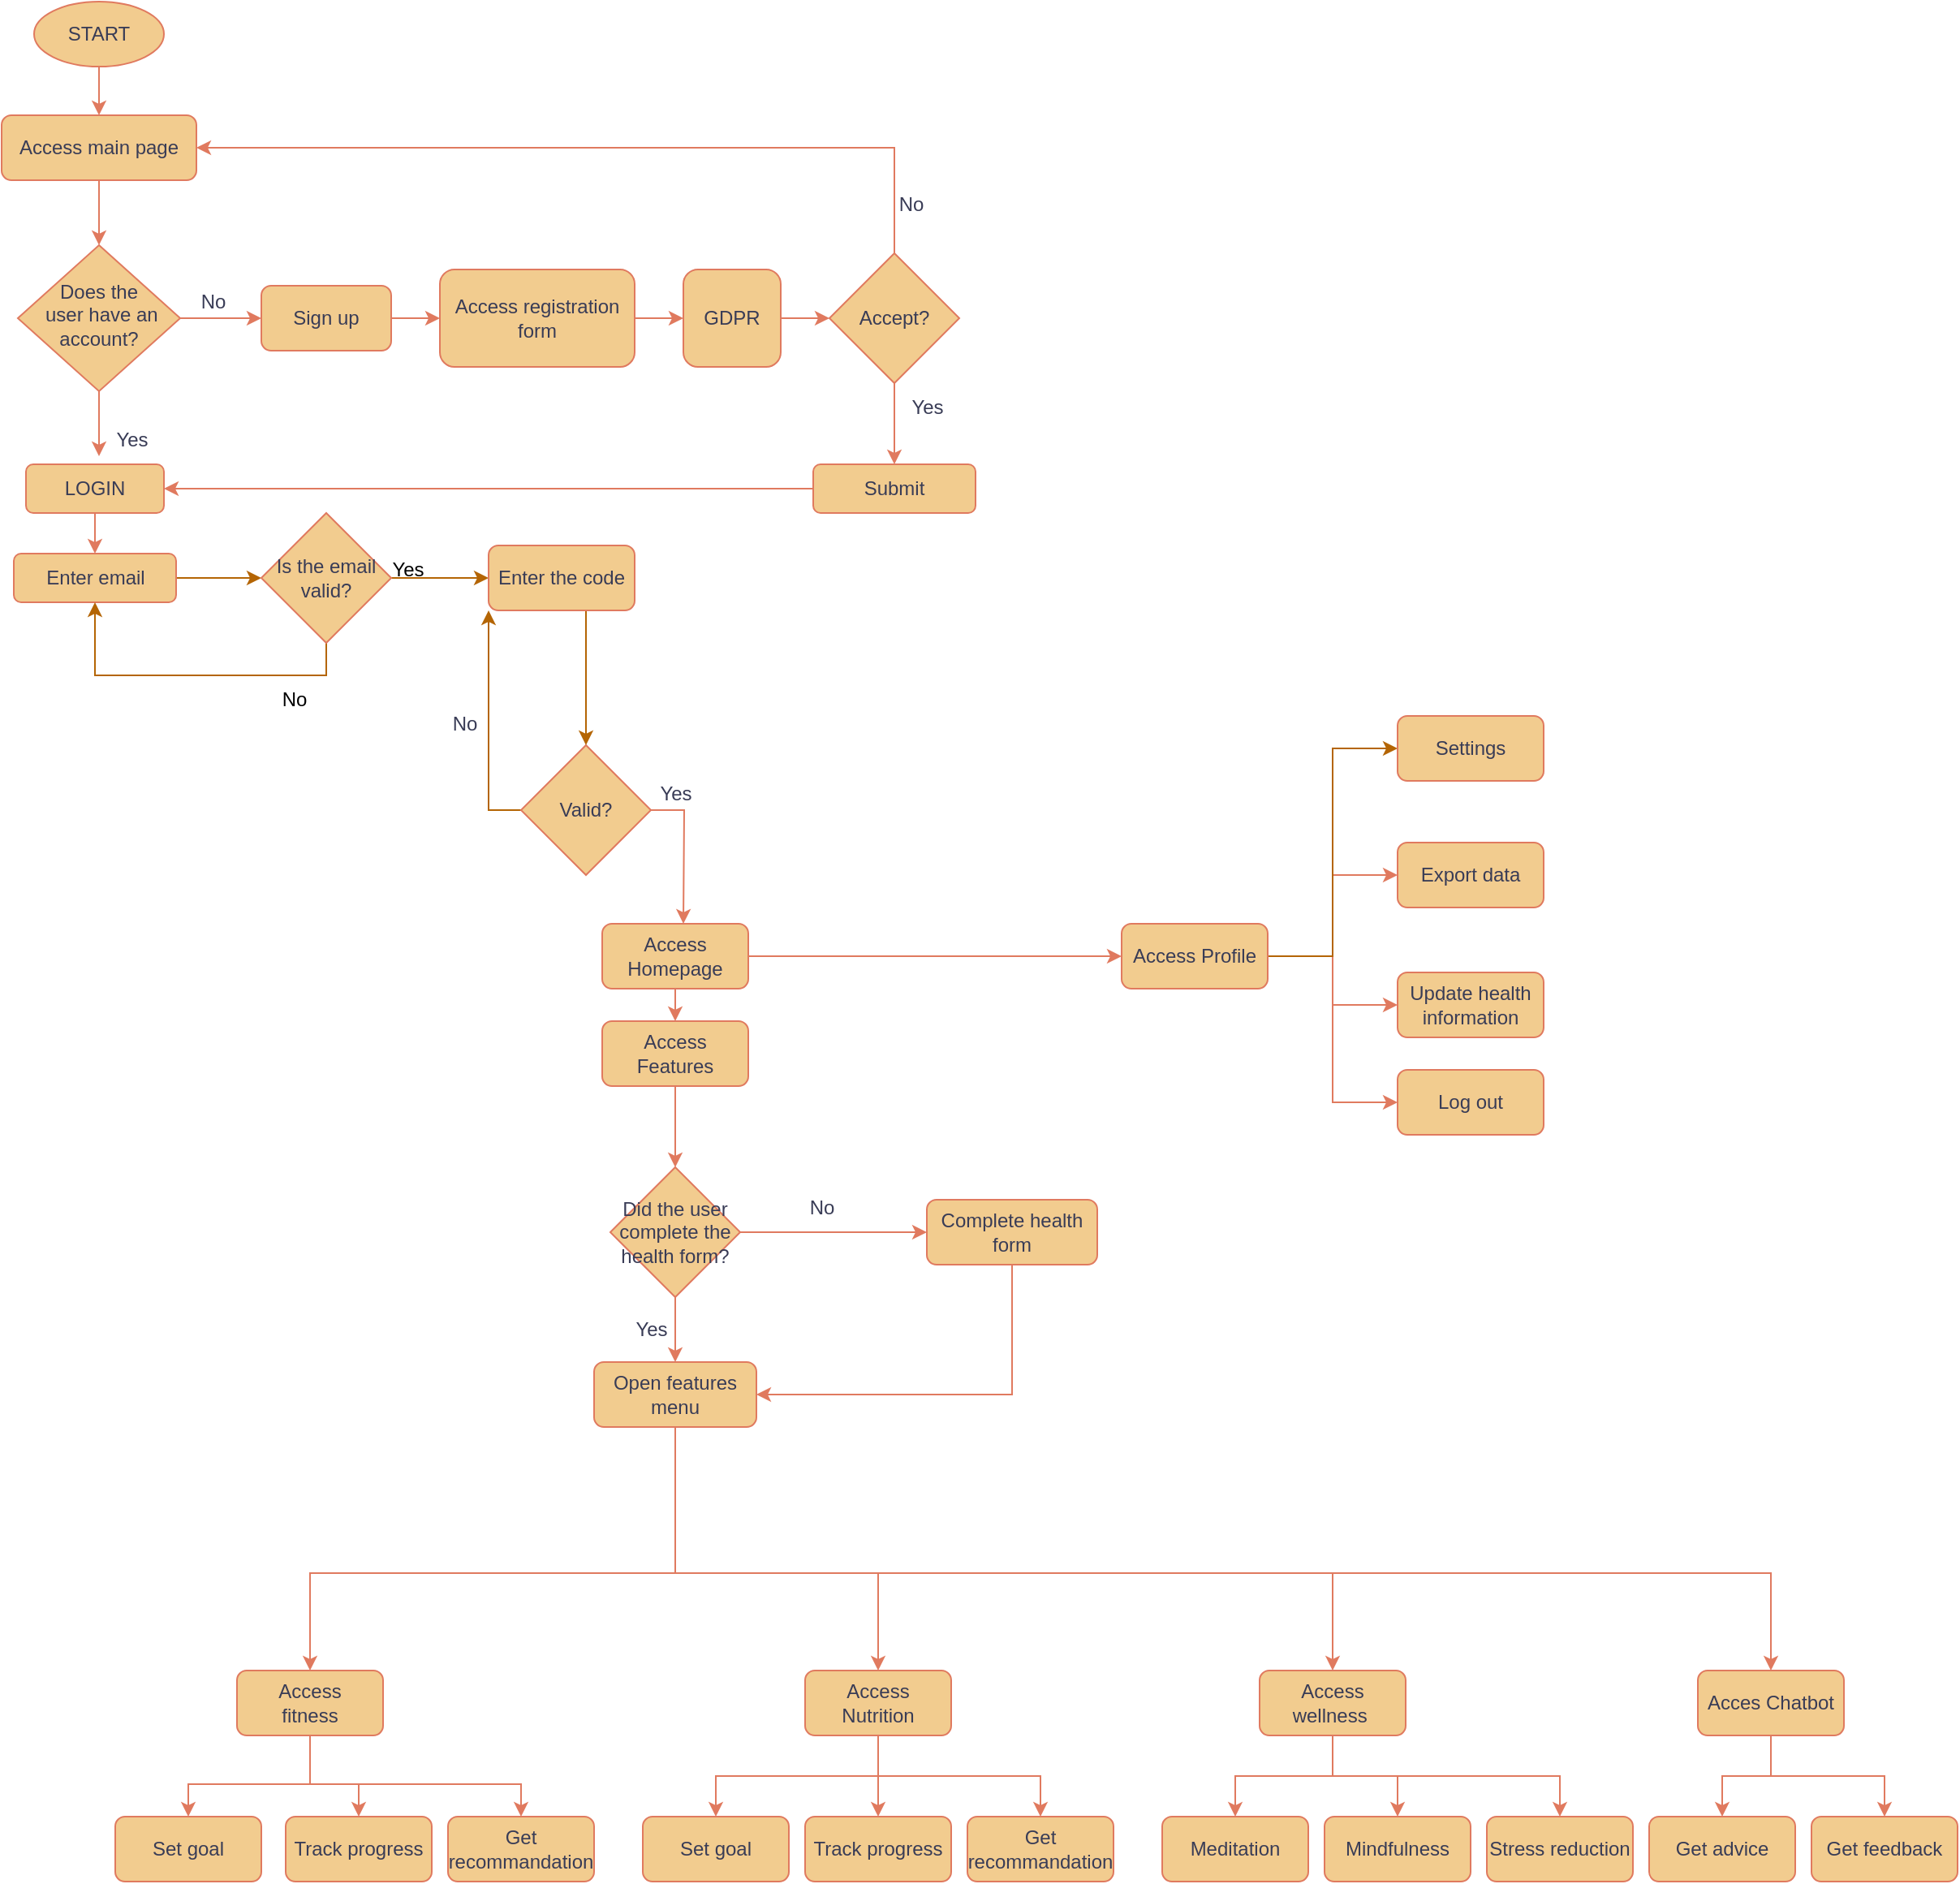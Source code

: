 <mxfile version="21.1.1" type="github">
  <diagram id="C5RBs43oDa-KdzZeNtuy" name="Page-1">
    <mxGraphModel dx="2244" dy="1222" grid="1" gridSize="10" guides="1" tooltips="1" connect="1" arrows="1" fold="1" page="1" pageScale="1" pageWidth="1654" pageHeight="2336" math="0" shadow="0">
      <root>
        <mxCell id="WIyWlLk6GJQsqaUBKTNV-0" />
        <mxCell id="WIyWlLk6GJQsqaUBKTNV-1" parent="WIyWlLk6GJQsqaUBKTNV-0" />
        <mxCell id="cu5_ZxRj08gAQX0nHQw5-5" value="" style="edgeStyle=orthogonalEdgeStyle;rounded=0;orthogonalLoop=1;jettySize=auto;html=1;labelBackgroundColor=none;strokeColor=#E07A5F;fontColor=default;" parent="WIyWlLk6GJQsqaUBKTNV-1" source="WIyWlLk6GJQsqaUBKTNV-3" target="WIyWlLk6GJQsqaUBKTNV-6" edge="1">
          <mxGeometry relative="1" as="geometry" />
        </mxCell>
        <mxCell id="WIyWlLk6GJQsqaUBKTNV-3" value="Access main page" style="rounded=1;whiteSpace=wrap;html=1;fontSize=12;glass=0;strokeWidth=1;shadow=0;labelBackgroundColor=none;fillColor=#F2CC8F;strokeColor=#E07A5F;fontColor=#393C56;" parent="WIyWlLk6GJQsqaUBKTNV-1" vertex="1">
          <mxGeometry x="160" y="80" width="120" height="40" as="geometry" />
        </mxCell>
        <mxCell id="cu5_ZxRj08gAQX0nHQw5-6" value="" style="edgeStyle=orthogonalEdgeStyle;rounded=0;orthogonalLoop=1;jettySize=auto;html=1;labelBackgroundColor=none;strokeColor=#E07A5F;fontColor=default;" parent="WIyWlLk6GJQsqaUBKTNV-1" source="WIyWlLk6GJQsqaUBKTNV-6" edge="1">
          <mxGeometry relative="1" as="geometry">
            <mxPoint x="220" y="290" as="targetPoint" />
          </mxGeometry>
        </mxCell>
        <mxCell id="cu5_ZxRj08gAQX0nHQw5-7" value="" style="edgeStyle=orthogonalEdgeStyle;rounded=0;orthogonalLoop=1;jettySize=auto;html=1;labelBackgroundColor=none;strokeColor=#E07A5F;fontColor=default;" parent="WIyWlLk6GJQsqaUBKTNV-1" source="WIyWlLk6GJQsqaUBKTNV-6" target="WIyWlLk6GJQsqaUBKTNV-7" edge="1">
          <mxGeometry relative="1" as="geometry">
            <Array as="points">
              <mxPoint x="310" y="205" />
              <mxPoint x="310" y="205" />
            </Array>
          </mxGeometry>
        </mxCell>
        <mxCell id="WIyWlLk6GJQsqaUBKTNV-6" value="Does the&lt;br&gt;&amp;nbsp;user have an account?" style="rhombus;whiteSpace=wrap;html=1;shadow=0;fontFamily=Helvetica;fontSize=12;align=center;strokeWidth=1;spacing=6;spacingTop=-4;labelBackgroundColor=none;fillColor=#F2CC8F;strokeColor=#E07A5F;fontColor=#393C56;" parent="WIyWlLk6GJQsqaUBKTNV-1" vertex="1">
          <mxGeometry x="170" y="160" width="100" height="90" as="geometry" />
        </mxCell>
        <mxCell id="cu5_ZxRj08gAQX0nHQw5-4" value="" style="edgeStyle=orthogonalEdgeStyle;rounded=0;orthogonalLoop=1;jettySize=auto;html=1;labelBackgroundColor=none;strokeColor=#E07A5F;fontColor=default;" parent="WIyWlLk6GJQsqaUBKTNV-1" source="WIyWlLk6GJQsqaUBKTNV-7" target="cu5_ZxRj08gAQX0nHQw5-2" edge="1">
          <mxGeometry relative="1" as="geometry">
            <Array as="points">
              <mxPoint x="430" y="205" />
              <mxPoint x="430" y="205" />
            </Array>
          </mxGeometry>
        </mxCell>
        <mxCell id="WIyWlLk6GJQsqaUBKTNV-7" value="Sign up" style="rounded=1;whiteSpace=wrap;html=1;fontSize=12;glass=0;strokeWidth=1;shadow=0;labelBackgroundColor=none;fillColor=#F2CC8F;strokeColor=#E07A5F;fontColor=#393C56;" parent="WIyWlLk6GJQsqaUBKTNV-1" vertex="1">
          <mxGeometry x="320" y="185" width="80" height="40" as="geometry" />
        </mxCell>
        <mxCell id="cu5_ZxRj08gAQX0nHQw5-1" value="" style="edgeStyle=orthogonalEdgeStyle;rounded=0;orthogonalLoop=1;jettySize=auto;html=1;labelBackgroundColor=none;strokeColor=#E07A5F;fontColor=default;" parent="WIyWlLk6GJQsqaUBKTNV-1" source="cu5_ZxRj08gAQX0nHQw5-0" target="WIyWlLk6GJQsqaUBKTNV-3" edge="1">
          <mxGeometry relative="1" as="geometry" />
        </mxCell>
        <mxCell id="cu5_ZxRj08gAQX0nHQw5-0" value="START" style="ellipse;whiteSpace=wrap;html=1;labelBackgroundColor=none;fillColor=#F2CC8F;strokeColor=#E07A5F;fontColor=#393C56;" parent="WIyWlLk6GJQsqaUBKTNV-1" vertex="1">
          <mxGeometry x="180" y="10" width="80" height="40" as="geometry" />
        </mxCell>
        <mxCell id="cu5_ZxRj08gAQX0nHQw5-12" value="" style="edgeStyle=orthogonalEdgeStyle;rounded=0;orthogonalLoop=1;jettySize=auto;html=1;labelBackgroundColor=none;strokeColor=#E07A5F;fontColor=default;" parent="WIyWlLk6GJQsqaUBKTNV-1" source="cu5_ZxRj08gAQX0nHQw5-2" target="cu5_ZxRj08gAQX0nHQw5-11" edge="1">
          <mxGeometry relative="1" as="geometry" />
        </mxCell>
        <mxCell id="cu5_ZxRj08gAQX0nHQw5-2" value="Access registration form" style="whiteSpace=wrap;html=1;rounded=1;glass=0;strokeWidth=1;shadow=0;labelBackgroundColor=none;fillColor=#F2CC8F;strokeColor=#E07A5F;fontColor=#393C56;" parent="WIyWlLk6GJQsqaUBKTNV-1" vertex="1">
          <mxGeometry x="430" y="175" width="120" height="60" as="geometry" />
        </mxCell>
        <mxCell id="cu5_ZxRj08gAQX0nHQw5-8" value="No" style="text;html=1;align=center;verticalAlign=middle;resizable=0;points=[];autosize=1;strokeColor=none;fillColor=none;labelBackgroundColor=none;fontColor=#393C56;" parent="WIyWlLk6GJQsqaUBKTNV-1" vertex="1">
          <mxGeometry x="270" y="180" width="40" height="30" as="geometry" />
        </mxCell>
        <mxCell id="cu5_ZxRj08gAQX0nHQw5-10" value="Yes" style="text;html=1;align=center;verticalAlign=middle;resizable=0;points=[];autosize=1;strokeColor=none;fillColor=none;labelBackgroundColor=none;fontColor=#393C56;" parent="WIyWlLk6GJQsqaUBKTNV-1" vertex="1">
          <mxGeometry x="220" y="265" width="40" height="30" as="geometry" />
        </mxCell>
        <mxCell id="cu5_ZxRj08gAQX0nHQw5-35" value="" style="edgeStyle=orthogonalEdgeStyle;rounded=0;orthogonalLoop=1;jettySize=auto;html=1;labelBackgroundColor=none;strokeColor=#E07A5F;fontColor=default;" parent="WIyWlLk6GJQsqaUBKTNV-1" source="cu5_ZxRj08gAQX0nHQw5-11" target="cu5_ZxRj08gAQX0nHQw5-34" edge="1">
          <mxGeometry relative="1" as="geometry" />
        </mxCell>
        <mxCell id="cu5_ZxRj08gAQX0nHQw5-11" value="GDPR" style="whiteSpace=wrap;html=1;rounded=1;glass=0;strokeWidth=1;shadow=0;labelBackgroundColor=none;fillColor=#F2CC8F;strokeColor=#E07A5F;fontColor=#393C56;" parent="WIyWlLk6GJQsqaUBKTNV-1" vertex="1">
          <mxGeometry x="580" y="175" width="60" height="60" as="geometry" />
        </mxCell>
        <mxCell id="cu5_ZxRj08gAQX0nHQw5-17" value="" style="edgeStyle=orthogonalEdgeStyle;rounded=0;orthogonalLoop=1;jettySize=auto;html=1;labelBackgroundColor=none;strokeColor=#E07A5F;fontColor=default;" parent="WIyWlLk6GJQsqaUBKTNV-1" source="cu5_ZxRj08gAQX0nHQw5-15" target="cu5_ZxRj08gAQX0nHQw5-16" edge="1">
          <mxGeometry relative="1" as="geometry" />
        </mxCell>
        <mxCell id="cu5_ZxRj08gAQX0nHQw5-15" value="LOGIN" style="rounded=1;whiteSpace=wrap;html=1;labelBackgroundColor=none;fillColor=#F2CC8F;strokeColor=#E07A5F;fontColor=#393C56;" parent="WIyWlLk6GJQsqaUBKTNV-1" vertex="1">
          <mxGeometry x="175" y="295" width="85" height="30" as="geometry" />
        </mxCell>
        <mxCell id="zJe1jJH5rKSQ43pbXj-s-3" style="edgeStyle=orthogonalEdgeStyle;rounded=0;orthogonalLoop=1;jettySize=auto;html=1;exitX=1;exitY=0.5;exitDx=0;exitDy=0;entryX=0;entryY=0.5;entryDx=0;entryDy=0;fillColor=#fad7ac;strokeColor=#b46504;" edge="1" parent="WIyWlLk6GJQsqaUBKTNV-1" source="cu5_ZxRj08gAQX0nHQw5-16" target="zJe1jJH5rKSQ43pbXj-s-2">
          <mxGeometry relative="1" as="geometry">
            <Array as="points">
              <mxPoint x="310" y="365" />
            </Array>
          </mxGeometry>
        </mxCell>
        <mxCell id="cu5_ZxRj08gAQX0nHQw5-16" value="Enter email" style="whiteSpace=wrap;html=1;rounded=1;labelBackgroundColor=none;fillColor=#F2CC8F;strokeColor=#E07A5F;fontColor=#393C56;" parent="WIyWlLk6GJQsqaUBKTNV-1" vertex="1">
          <mxGeometry x="167.5" y="350" width="100" height="30" as="geometry" />
        </mxCell>
        <mxCell id="cu5_ZxRj08gAQX0nHQw5-44" value="" style="edgeStyle=orthogonalEdgeStyle;rounded=0;orthogonalLoop=1;jettySize=auto;html=1;labelBackgroundColor=none;strokeColor=#E07A5F;fontColor=default;" parent="WIyWlLk6GJQsqaUBKTNV-1" source="cu5_ZxRj08gAQX0nHQw5-20" edge="1">
          <mxGeometry relative="1" as="geometry">
            <mxPoint x="580" y="578" as="targetPoint" />
          </mxGeometry>
        </mxCell>
        <mxCell id="zJe1jJH5rKSQ43pbXj-s-14" style="edgeStyle=orthogonalEdgeStyle;rounded=0;orthogonalLoop=1;jettySize=auto;html=1;exitX=0;exitY=0.5;exitDx=0;exitDy=0;entryX=0;entryY=1;entryDx=0;entryDy=0;fillColor=#fad7ac;strokeColor=#b46504;" edge="1" parent="WIyWlLk6GJQsqaUBKTNV-1" source="cu5_ZxRj08gAQX0nHQw5-20" target="zJe1jJH5rKSQ43pbXj-s-6">
          <mxGeometry relative="1" as="geometry" />
        </mxCell>
        <mxCell id="cu5_ZxRj08gAQX0nHQw5-20" value="Valid?" style="rhombus;whiteSpace=wrap;html=1;labelBackgroundColor=none;fillColor=#F2CC8F;strokeColor=#E07A5F;fontColor=#393C56;" parent="WIyWlLk6GJQsqaUBKTNV-1" vertex="1">
          <mxGeometry x="480" y="468" width="80" height="80" as="geometry" />
        </mxCell>
        <mxCell id="cu5_ZxRj08gAQX0nHQw5-26" value="No" style="text;html=1;align=center;verticalAlign=middle;resizable=0;points=[];autosize=1;strokeColor=none;fillColor=none;labelBackgroundColor=none;fontColor=#393C56;" parent="WIyWlLk6GJQsqaUBKTNV-1" vertex="1">
          <mxGeometry x="425" y="440" width="40" height="30" as="geometry" />
        </mxCell>
        <mxCell id="cu5_ZxRj08gAQX0nHQw5-27" value="Yes" style="text;html=1;align=center;verticalAlign=middle;resizable=0;points=[];autosize=1;strokeColor=none;fillColor=none;labelBackgroundColor=none;fontColor=#393C56;" parent="WIyWlLk6GJQsqaUBKTNV-1" vertex="1">
          <mxGeometry x="555" y="483" width="40" height="30" as="geometry" />
        </mxCell>
        <mxCell id="cu5_ZxRj08gAQX0nHQw5-38" style="edgeStyle=orthogonalEdgeStyle;rounded=0;orthogonalLoop=1;jettySize=auto;html=1;exitX=0.5;exitY=0;exitDx=0;exitDy=0;entryX=1;entryY=0.5;entryDx=0;entryDy=0;labelBackgroundColor=none;strokeColor=#E07A5F;fontColor=default;" parent="WIyWlLk6GJQsqaUBKTNV-1" source="cu5_ZxRj08gAQX0nHQw5-34" target="WIyWlLk6GJQsqaUBKTNV-3" edge="1">
          <mxGeometry relative="1" as="geometry">
            <mxPoint x="390" y="110" as="targetPoint" />
            <Array as="points">
              <mxPoint x="710" y="100" />
            </Array>
          </mxGeometry>
        </mxCell>
        <mxCell id="cu5_ZxRj08gAQX0nHQw5-41" value="" style="edgeStyle=orthogonalEdgeStyle;rounded=0;orthogonalLoop=1;jettySize=auto;html=1;labelBackgroundColor=none;strokeColor=#E07A5F;fontColor=default;" parent="WIyWlLk6GJQsqaUBKTNV-1" source="cu5_ZxRj08gAQX0nHQw5-34" target="cu5_ZxRj08gAQX0nHQw5-40" edge="1">
          <mxGeometry relative="1" as="geometry" />
        </mxCell>
        <mxCell id="cu5_ZxRj08gAQX0nHQw5-34" value="Accept?" style="rhombus;whiteSpace=wrap;html=1;rounded=0;glass=0;strokeWidth=1;shadow=0;labelBackgroundColor=none;fillColor=#F2CC8F;strokeColor=#E07A5F;fontColor=#393C56;" parent="WIyWlLk6GJQsqaUBKTNV-1" vertex="1">
          <mxGeometry x="670" y="165" width="80" height="80" as="geometry" />
        </mxCell>
        <mxCell id="cu5_ZxRj08gAQX0nHQw5-39" value="No" style="text;html=1;align=center;verticalAlign=middle;resizable=0;points=[];autosize=1;strokeColor=none;fillColor=none;labelBackgroundColor=none;fontColor=#393C56;" parent="WIyWlLk6GJQsqaUBKTNV-1" vertex="1">
          <mxGeometry x="700" y="120" width="40" height="30" as="geometry" />
        </mxCell>
        <mxCell id="Mm9zGI56US1DlpfDYQGd-1" style="edgeStyle=orthogonalEdgeStyle;rounded=0;orthogonalLoop=1;jettySize=auto;html=1;exitX=0;exitY=0.5;exitDx=0;exitDy=0;entryX=1;entryY=0.5;entryDx=0;entryDy=0;fillColor=#F2CC8F;strokeColor=#E07A5F;labelBackgroundColor=none;fontColor=default;" parent="WIyWlLk6GJQsqaUBKTNV-1" source="cu5_ZxRj08gAQX0nHQw5-40" target="cu5_ZxRj08gAQX0nHQw5-15" edge="1">
          <mxGeometry relative="1" as="geometry" />
        </mxCell>
        <mxCell id="cu5_ZxRj08gAQX0nHQw5-40" value="Submit" style="rounded=1;whiteSpace=wrap;html=1;glass=0;strokeWidth=1;shadow=0;labelBackgroundColor=none;fillColor=#F2CC8F;strokeColor=#E07A5F;fontColor=#393C56;" parent="WIyWlLk6GJQsqaUBKTNV-1" vertex="1">
          <mxGeometry x="660" y="295" width="100" height="30" as="geometry" />
        </mxCell>
        <mxCell id="Mm9zGI56US1DlpfDYQGd-36" style="edgeStyle=orthogonalEdgeStyle;rounded=0;orthogonalLoop=1;jettySize=auto;html=1;exitX=1;exitY=0.5;exitDx=0;exitDy=0;strokeColor=#E07A5F;fontColor=#393C56;fillColor=#F2CC8F;" parent="WIyWlLk6GJQsqaUBKTNV-1" source="cu5_ZxRj08gAQX0nHQw5-45" target="cu5_ZxRj08gAQX0nHQw5-49" edge="1">
          <mxGeometry relative="1" as="geometry" />
        </mxCell>
        <mxCell id="Mm9zGI56US1DlpfDYQGd-46" style="edgeStyle=orthogonalEdgeStyle;rounded=0;orthogonalLoop=1;jettySize=auto;html=1;exitX=0.5;exitY=1;exitDx=0;exitDy=0;entryX=0.5;entryY=0;entryDx=0;entryDy=0;strokeColor=#E07A5F;fontColor=#393C56;fillColor=#F2CC8F;" parent="WIyWlLk6GJQsqaUBKTNV-1" source="cu5_ZxRj08gAQX0nHQw5-45" target="Mm9zGI56US1DlpfDYQGd-45" edge="1">
          <mxGeometry relative="1" as="geometry" />
        </mxCell>
        <mxCell id="cu5_ZxRj08gAQX0nHQw5-45" value="Access Homepage" style="rounded=1;whiteSpace=wrap;html=1;labelBackgroundColor=none;fillColor=#F2CC8F;strokeColor=#E07A5F;fontColor=#393C56;" parent="WIyWlLk6GJQsqaUBKTNV-1" vertex="1">
          <mxGeometry x="530" y="578" width="90" height="40" as="geometry" />
        </mxCell>
        <mxCell id="Mm9zGI56US1DlpfDYQGd-63" style="edgeStyle=orthogonalEdgeStyle;rounded=0;orthogonalLoop=1;jettySize=auto;html=1;exitX=1;exitY=0.5;exitDx=0;exitDy=0;entryX=0;entryY=0.5;entryDx=0;entryDy=0;strokeColor=#E07A5F;fontColor=#393C56;fillColor=#F2CC8F;" parent="WIyWlLk6GJQsqaUBKTNV-1" source="cu5_ZxRj08gAQX0nHQw5-49" target="Mm9zGI56US1DlpfDYQGd-37" edge="1">
          <mxGeometry relative="1" as="geometry" />
        </mxCell>
        <mxCell id="Mm9zGI56US1DlpfDYQGd-64" style="edgeStyle=orthogonalEdgeStyle;rounded=0;orthogonalLoop=1;jettySize=auto;html=1;exitX=1;exitY=0.5;exitDx=0;exitDy=0;entryX=0;entryY=0.5;entryDx=0;entryDy=0;strokeColor=#E07A5F;fontColor=#393C56;fillColor=#F2CC8F;" parent="WIyWlLk6GJQsqaUBKTNV-1" source="cu5_ZxRj08gAQX0nHQw5-49" target="Mm9zGI56US1DlpfDYQGd-39" edge="1">
          <mxGeometry relative="1" as="geometry" />
        </mxCell>
        <mxCell id="Mm9zGI56US1DlpfDYQGd-66" style="edgeStyle=orthogonalEdgeStyle;rounded=0;orthogonalLoop=1;jettySize=auto;html=1;exitX=1;exitY=0.5;exitDx=0;exitDy=0;entryX=0;entryY=0.5;entryDx=0;entryDy=0;strokeColor=#E07A5F;fontColor=#393C56;fillColor=#F2CC8F;" parent="WIyWlLk6GJQsqaUBKTNV-1" source="cu5_ZxRj08gAQX0nHQw5-49" target="Mm9zGI56US1DlpfDYQGd-65" edge="1">
          <mxGeometry relative="1" as="geometry" />
        </mxCell>
        <mxCell id="zJe1jJH5rKSQ43pbXj-s-12" style="edgeStyle=orthogonalEdgeStyle;rounded=0;orthogonalLoop=1;jettySize=auto;html=1;exitX=1;exitY=0.5;exitDx=0;exitDy=0;entryX=0;entryY=0.5;entryDx=0;entryDy=0;fillColor=#fad7ac;strokeColor=#b46504;" edge="1" parent="WIyWlLk6GJQsqaUBKTNV-1" source="cu5_ZxRj08gAQX0nHQw5-49" target="Mm9zGI56US1DlpfDYQGd-38">
          <mxGeometry relative="1" as="geometry" />
        </mxCell>
        <mxCell id="cu5_ZxRj08gAQX0nHQw5-49" value="Access Profile" style="rounded=1;whiteSpace=wrap;html=1;labelBackgroundColor=none;fillColor=#F2CC8F;strokeColor=#E07A5F;fontColor=#393C56;" parent="WIyWlLk6GJQsqaUBKTNV-1" vertex="1">
          <mxGeometry x="850" y="578" width="90" height="40" as="geometry" />
        </mxCell>
        <mxCell id="Mm9zGI56US1DlpfDYQGd-29" style="edgeStyle=orthogonalEdgeStyle;rounded=0;orthogonalLoop=1;jettySize=auto;html=1;exitX=0.5;exitY=1;exitDx=0;exitDy=0;strokeColor=#E07A5F;fontColor=#393C56;fillColor=#F2CC8F;entryX=0.5;entryY=0;entryDx=0;entryDy=0;" parent="WIyWlLk6GJQsqaUBKTNV-1" source="Mm9zGI56US1DlpfDYQGd-49" target="cu5_ZxRj08gAQX0nHQw5-56" edge="1">
          <mxGeometry relative="1" as="geometry">
            <mxPoint x="545" y="958" as="sourcePoint" />
            <mxPoint x="1240" y="998" as="targetPoint" />
            <Array as="points">
              <mxPoint x="575" y="978" />
              <mxPoint x="1250" y="978" />
            </Array>
          </mxGeometry>
        </mxCell>
        <mxCell id="Mm9zGI56US1DlpfDYQGd-34" style="edgeStyle=orthogonalEdgeStyle;rounded=0;orthogonalLoop=1;jettySize=auto;html=1;exitX=0.5;exitY=1;exitDx=0;exitDy=0;entryX=0.5;entryY=0;entryDx=0;entryDy=0;strokeColor=#E07A5F;fontColor=#393C56;fillColor=#F2CC8F;" parent="WIyWlLk6GJQsqaUBKTNV-1" source="cu5_ZxRj08gAQX0nHQw5-56" target="Mm9zGI56US1DlpfDYQGd-32" edge="1">
          <mxGeometry relative="1" as="geometry" />
        </mxCell>
        <mxCell id="Mm9zGI56US1DlpfDYQGd-35" style="edgeStyle=orthogonalEdgeStyle;rounded=0;orthogonalLoop=1;jettySize=auto;html=1;exitX=0.5;exitY=1;exitDx=0;exitDy=0;strokeColor=#E07A5F;fontColor=#393C56;fillColor=#F2CC8F;" parent="WIyWlLk6GJQsqaUBKTNV-1" source="cu5_ZxRj08gAQX0nHQw5-56" target="Mm9zGI56US1DlpfDYQGd-33" edge="1">
          <mxGeometry relative="1" as="geometry" />
        </mxCell>
        <mxCell id="cu5_ZxRj08gAQX0nHQw5-56" value="Acces Chatbot" style="rounded=1;whiteSpace=wrap;html=1;labelBackgroundColor=none;fillColor=#F2CC8F;strokeColor=#E07A5F;fontColor=#393C56;" parent="WIyWlLk6GJQsqaUBKTNV-1" vertex="1">
          <mxGeometry x="1205" y="1038" width="90" height="40" as="geometry" />
        </mxCell>
        <mxCell id="Mm9zGI56US1DlpfDYQGd-18" style="edgeStyle=orthogonalEdgeStyle;rounded=0;orthogonalLoop=1;jettySize=auto;html=1;exitX=0.5;exitY=1;exitDx=0;exitDy=0;entryX=0.5;entryY=0;entryDx=0;entryDy=0;strokeColor=#E07A5F;fontColor=#393C56;fillColor=#F2CC8F;" parent="WIyWlLk6GJQsqaUBKTNV-1" source="cu5_ZxRj08gAQX0nHQw5-59" target="Mm9zGI56US1DlpfDYQGd-15" edge="1">
          <mxGeometry relative="1" as="geometry" />
        </mxCell>
        <mxCell id="Mm9zGI56US1DlpfDYQGd-19" style="edgeStyle=orthogonalEdgeStyle;rounded=0;orthogonalLoop=1;jettySize=auto;html=1;exitX=0.5;exitY=1;exitDx=0;exitDy=0;strokeColor=#E07A5F;fontColor=#393C56;fillColor=#F2CC8F;" parent="WIyWlLk6GJQsqaUBKTNV-1" source="cu5_ZxRj08gAQX0nHQw5-59" target="Mm9zGI56US1DlpfDYQGd-16" edge="1">
          <mxGeometry relative="1" as="geometry" />
        </mxCell>
        <mxCell id="Mm9zGI56US1DlpfDYQGd-20" style="edgeStyle=orthogonalEdgeStyle;rounded=0;orthogonalLoop=1;jettySize=auto;html=1;exitX=0.5;exitY=1;exitDx=0;exitDy=0;strokeColor=#E07A5F;fontColor=#393C56;fillColor=#F2CC8F;" parent="WIyWlLk6GJQsqaUBKTNV-1" source="cu5_ZxRj08gAQX0nHQw5-59" target="Mm9zGI56US1DlpfDYQGd-17" edge="1">
          <mxGeometry relative="1" as="geometry" />
        </mxCell>
        <mxCell id="cu5_ZxRj08gAQX0nHQw5-59" value="Access &lt;br&gt;Nutrition" style="rounded=1;whiteSpace=wrap;html=1;labelBackgroundColor=none;fillColor=#F2CC8F;strokeColor=#E07A5F;fontColor=#393C56;" parent="WIyWlLk6GJQsqaUBKTNV-1" vertex="1">
          <mxGeometry x="655" y="1038" width="90" height="40" as="geometry" />
        </mxCell>
        <mxCell id="Mm9zGI56US1DlpfDYQGd-12" style="edgeStyle=orthogonalEdgeStyle;rounded=0;orthogonalLoop=1;jettySize=auto;html=1;exitX=0.5;exitY=1;exitDx=0;exitDy=0;entryX=0.5;entryY=0;entryDx=0;entryDy=0;strokeColor=#E07A5F;fontColor=#393C56;fillColor=#F2CC8F;" parent="WIyWlLk6GJQsqaUBKTNV-1" source="cu5_ZxRj08gAQX0nHQw5-64" target="Mm9zGI56US1DlpfDYQGd-11" edge="1">
          <mxGeometry relative="1" as="geometry">
            <Array as="points">
              <mxPoint x="350" y="1108" />
              <mxPoint x="380" y="1108" />
            </Array>
          </mxGeometry>
        </mxCell>
        <mxCell id="Mm9zGI56US1DlpfDYQGd-14" style="edgeStyle=orthogonalEdgeStyle;rounded=0;orthogonalLoop=1;jettySize=auto;html=1;exitX=0.5;exitY=1;exitDx=0;exitDy=0;entryX=0.5;entryY=0;entryDx=0;entryDy=0;strokeColor=#E07A5F;fontColor=#393C56;fillColor=#F2CC8F;" parent="WIyWlLk6GJQsqaUBKTNV-1" source="cu5_ZxRj08gAQX0nHQw5-64" target="Mm9zGI56US1DlpfDYQGd-13" edge="1">
          <mxGeometry relative="1" as="geometry">
            <Array as="points">
              <mxPoint x="350" y="1108" />
              <mxPoint x="480" y="1108" />
            </Array>
          </mxGeometry>
        </mxCell>
        <mxCell id="Mm9zGI56US1DlpfDYQGd-51" style="edgeStyle=orthogonalEdgeStyle;rounded=0;orthogonalLoop=1;jettySize=auto;html=1;exitX=0.5;exitY=1;exitDx=0;exitDy=0;entryX=0.5;entryY=0;entryDx=0;entryDy=0;strokeColor=#E07A5F;fontColor=#393C56;fillColor=#F2CC8F;" parent="WIyWlLk6GJQsqaUBKTNV-1" source="cu5_ZxRj08gAQX0nHQw5-64" target="Mm9zGI56US1DlpfDYQGd-7" edge="1">
          <mxGeometry relative="1" as="geometry">
            <Array as="points">
              <mxPoint x="350" y="1108" />
              <mxPoint x="275" y="1108" />
            </Array>
          </mxGeometry>
        </mxCell>
        <mxCell id="cu5_ZxRj08gAQX0nHQw5-64" value="Access &lt;br&gt;fitness" style="rounded=1;whiteSpace=wrap;html=1;strokeColor=#E07A5F;fontColor=#393C56;fillColor=#F2CC8F;labelBackgroundColor=none;" parent="WIyWlLk6GJQsqaUBKTNV-1" vertex="1">
          <mxGeometry x="305" y="1038" width="90" height="40" as="geometry" />
        </mxCell>
        <mxCell id="cu5_ZxRj08gAQX0nHQw5-65" style="edgeStyle=orthogonalEdgeStyle;rounded=0;orthogonalLoop=1;jettySize=auto;html=1;exitX=0.5;exitY=1;exitDx=0;exitDy=0;strokeColor=#E07A5F;fontColor=default;fillColor=#F2CC8F;labelBackgroundColor=none;" parent="WIyWlLk6GJQsqaUBKTNV-1" source="cu5_ZxRj08gAQX0nHQw5-64" target="cu5_ZxRj08gAQX0nHQw5-64" edge="1">
          <mxGeometry relative="1" as="geometry" />
        </mxCell>
        <mxCell id="Mm9zGI56US1DlpfDYQGd-26" style="edgeStyle=orthogonalEdgeStyle;rounded=0;orthogonalLoop=1;jettySize=auto;html=1;exitX=0.5;exitY=1;exitDx=0;exitDy=0;entryX=0.5;entryY=0;entryDx=0;entryDy=0;strokeColor=#E07A5F;fontColor=#393C56;fillColor=#F2CC8F;" parent="WIyWlLk6GJQsqaUBKTNV-1" source="cu5_ZxRj08gAQX0nHQw5-70" target="Mm9zGI56US1DlpfDYQGd-21" edge="1">
          <mxGeometry relative="1" as="geometry" />
        </mxCell>
        <mxCell id="Mm9zGI56US1DlpfDYQGd-27" style="edgeStyle=orthogonalEdgeStyle;rounded=0;orthogonalLoop=1;jettySize=auto;html=1;exitX=0.5;exitY=1;exitDx=0;exitDy=0;entryX=0.5;entryY=0;entryDx=0;entryDy=0;strokeColor=#E07A5F;fontColor=#393C56;fillColor=#F2CC8F;" parent="WIyWlLk6GJQsqaUBKTNV-1" source="cu5_ZxRj08gAQX0nHQw5-70" target="Mm9zGI56US1DlpfDYQGd-23" edge="1">
          <mxGeometry relative="1" as="geometry" />
        </mxCell>
        <mxCell id="Mm9zGI56US1DlpfDYQGd-28" style="edgeStyle=orthogonalEdgeStyle;rounded=0;orthogonalLoop=1;jettySize=auto;html=1;exitX=0.5;exitY=1;exitDx=0;exitDy=0;strokeColor=#E07A5F;fontColor=#393C56;fillColor=#F2CC8F;" parent="WIyWlLk6GJQsqaUBKTNV-1" source="cu5_ZxRj08gAQX0nHQw5-70" target="Mm9zGI56US1DlpfDYQGd-22" edge="1">
          <mxGeometry relative="1" as="geometry" />
        </mxCell>
        <mxCell id="cu5_ZxRj08gAQX0nHQw5-70" value="Access wellness&amp;nbsp;" style="rounded=1;whiteSpace=wrap;html=1;strokeColor=#E07A5F;fontColor=#393C56;fillColor=#F2CC8F;labelBackgroundColor=none;" parent="WIyWlLk6GJQsqaUBKTNV-1" vertex="1">
          <mxGeometry x="935" y="1038" width="90" height="40" as="geometry" />
        </mxCell>
        <mxCell id="Mm9zGI56US1DlpfDYQGd-7" value="Set goal" style="rounded=1;whiteSpace=wrap;html=1;strokeColor=#E07A5F;fontColor=#393C56;fillColor=#F2CC8F;" parent="WIyWlLk6GJQsqaUBKTNV-1" vertex="1">
          <mxGeometry x="230" y="1128" width="90" height="40" as="geometry" />
        </mxCell>
        <mxCell id="Mm9zGI56US1DlpfDYQGd-8" style="edgeStyle=orthogonalEdgeStyle;rounded=0;orthogonalLoop=1;jettySize=auto;html=1;exitX=0.5;exitY=1;exitDx=0;exitDy=0;strokeColor=#E07A5F;fontColor=#393C56;fillColor=#F2CC8F;" parent="WIyWlLk6GJQsqaUBKTNV-1" source="cu5_ZxRj08gAQX0nHQw5-59" target="cu5_ZxRj08gAQX0nHQw5-59" edge="1">
          <mxGeometry relative="1" as="geometry" />
        </mxCell>
        <mxCell id="Mm9zGI56US1DlpfDYQGd-11" value="Track progress" style="rounded=1;whiteSpace=wrap;html=1;strokeColor=#E07A5F;fontColor=#393C56;fillColor=#F2CC8F;" parent="WIyWlLk6GJQsqaUBKTNV-1" vertex="1">
          <mxGeometry x="335" y="1128" width="90" height="40" as="geometry" />
        </mxCell>
        <mxCell id="Mm9zGI56US1DlpfDYQGd-13" value="Get recommandation" style="rounded=1;whiteSpace=wrap;html=1;strokeColor=#E07A5F;fontColor=#393C56;fillColor=#F2CC8F;" parent="WIyWlLk6GJQsqaUBKTNV-1" vertex="1">
          <mxGeometry x="435" y="1128" width="90" height="40" as="geometry" />
        </mxCell>
        <mxCell id="Mm9zGI56US1DlpfDYQGd-15" value="Set goal" style="rounded=1;whiteSpace=wrap;html=1;strokeColor=#E07A5F;fontColor=#393C56;fillColor=#F2CC8F;" parent="WIyWlLk6GJQsqaUBKTNV-1" vertex="1">
          <mxGeometry x="555" y="1128" width="90" height="40" as="geometry" />
        </mxCell>
        <mxCell id="Mm9zGI56US1DlpfDYQGd-16" value="Track progress" style="rounded=1;whiteSpace=wrap;html=1;strokeColor=#E07A5F;fontColor=#393C56;fillColor=#F2CC8F;" parent="WIyWlLk6GJQsqaUBKTNV-1" vertex="1">
          <mxGeometry x="655" y="1128" width="90" height="40" as="geometry" />
        </mxCell>
        <mxCell id="Mm9zGI56US1DlpfDYQGd-17" value="Get recommandation" style="rounded=1;whiteSpace=wrap;html=1;strokeColor=#E07A5F;fontColor=#393C56;fillColor=#F2CC8F;" parent="WIyWlLk6GJQsqaUBKTNV-1" vertex="1">
          <mxGeometry x="755" y="1128" width="90" height="40" as="geometry" />
        </mxCell>
        <mxCell id="Mm9zGI56US1DlpfDYQGd-21" value="Meditation" style="rounded=1;whiteSpace=wrap;html=1;strokeColor=#E07A5F;fontColor=#393C56;fillColor=#F2CC8F;" parent="WIyWlLk6GJQsqaUBKTNV-1" vertex="1">
          <mxGeometry x="875" y="1128" width="90" height="40" as="geometry" />
        </mxCell>
        <mxCell id="Mm9zGI56US1DlpfDYQGd-22" value="Stress reduction" style="rounded=1;whiteSpace=wrap;html=1;strokeColor=#E07A5F;fontColor=#393C56;fillColor=#F2CC8F;" parent="WIyWlLk6GJQsqaUBKTNV-1" vertex="1">
          <mxGeometry x="1075" y="1128" width="90" height="40" as="geometry" />
        </mxCell>
        <mxCell id="Mm9zGI56US1DlpfDYQGd-23" value="Mindfulness" style="rounded=1;whiteSpace=wrap;html=1;strokeColor=#E07A5F;fontColor=#393C56;fillColor=#F2CC8F;" parent="WIyWlLk6GJQsqaUBKTNV-1" vertex="1">
          <mxGeometry x="975" y="1128" width="90" height="40" as="geometry" />
        </mxCell>
        <mxCell id="Mm9zGI56US1DlpfDYQGd-32" value="Get advice" style="rounded=1;whiteSpace=wrap;html=1;strokeColor=#E07A5F;fontColor=#393C56;fillColor=#F2CC8F;" parent="WIyWlLk6GJQsqaUBKTNV-1" vertex="1">
          <mxGeometry x="1175" y="1128" width="90" height="40" as="geometry" />
        </mxCell>
        <mxCell id="Mm9zGI56US1DlpfDYQGd-33" value="Get feedback" style="rounded=1;whiteSpace=wrap;html=1;strokeColor=#E07A5F;fontColor=#393C56;fillColor=#F2CC8F;" parent="WIyWlLk6GJQsqaUBKTNV-1" vertex="1">
          <mxGeometry x="1275" y="1128" width="90" height="40" as="geometry" />
        </mxCell>
        <mxCell id="Mm9zGI56US1DlpfDYQGd-37" value="Export data" style="rounded=1;whiteSpace=wrap;html=1;labelBackgroundColor=none;fillColor=#F2CC8F;strokeColor=#E07A5F;fontColor=#393C56;" parent="WIyWlLk6GJQsqaUBKTNV-1" vertex="1">
          <mxGeometry x="1020" y="528" width="90" height="40" as="geometry" />
        </mxCell>
        <mxCell id="Mm9zGI56US1DlpfDYQGd-38" value="Settings" style="rounded=1;whiteSpace=wrap;html=1;labelBackgroundColor=none;fillColor=#F2CC8F;strokeColor=#E07A5F;fontColor=#393C56;" parent="WIyWlLk6GJQsqaUBKTNV-1" vertex="1">
          <mxGeometry x="1020" y="450" width="90" height="40" as="geometry" />
        </mxCell>
        <mxCell id="Mm9zGI56US1DlpfDYQGd-39" value="Update health information" style="rounded=1;whiteSpace=wrap;html=1;labelBackgroundColor=none;fillColor=#F2CC8F;strokeColor=#E07A5F;fontColor=#393C56;" parent="WIyWlLk6GJQsqaUBKTNV-1" vertex="1">
          <mxGeometry x="1020" y="608" width="90" height="40" as="geometry" />
        </mxCell>
        <mxCell id="Mm9zGI56US1DlpfDYQGd-44" value="Yes" style="text;html=1;align=center;verticalAlign=middle;resizable=0;points=[];autosize=1;strokeColor=none;fillColor=none;fontColor=#393C56;" parent="WIyWlLk6GJQsqaUBKTNV-1" vertex="1">
          <mxGeometry x="710" y="245" width="40" height="30" as="geometry" />
        </mxCell>
        <mxCell id="Mm9zGI56US1DlpfDYQGd-48" value="" style="edgeStyle=orthogonalEdgeStyle;rounded=0;orthogonalLoop=1;jettySize=auto;html=1;strokeColor=#E07A5F;fontColor=#393C56;fillColor=#F2CC8F;" parent="WIyWlLk6GJQsqaUBKTNV-1" source="Mm9zGI56US1DlpfDYQGd-45" target="Mm9zGI56US1DlpfDYQGd-47" edge="1">
          <mxGeometry relative="1" as="geometry" />
        </mxCell>
        <mxCell id="Mm9zGI56US1DlpfDYQGd-45" value="Access Features" style="rounded=1;whiteSpace=wrap;html=1;labelBackgroundColor=none;fillColor=#F2CC8F;strokeColor=#E07A5F;fontColor=#393C56;" parent="WIyWlLk6GJQsqaUBKTNV-1" vertex="1">
          <mxGeometry x="530" y="638" width="90" height="40" as="geometry" />
        </mxCell>
        <mxCell id="Mm9zGI56US1DlpfDYQGd-52" style="edgeStyle=orthogonalEdgeStyle;rounded=0;orthogonalLoop=1;jettySize=auto;html=1;exitX=0.5;exitY=1;exitDx=0;exitDy=0;entryX=0.5;entryY=0;entryDx=0;entryDy=0;strokeColor=#E07A5F;fontColor=#393C56;fillColor=#F2CC8F;" parent="WIyWlLk6GJQsqaUBKTNV-1" source="Mm9zGI56US1DlpfDYQGd-47" target="Mm9zGI56US1DlpfDYQGd-49" edge="1">
          <mxGeometry relative="1" as="geometry" />
        </mxCell>
        <mxCell id="Mm9zGI56US1DlpfDYQGd-59" value="" style="edgeStyle=orthogonalEdgeStyle;rounded=0;orthogonalLoop=1;jettySize=auto;html=1;strokeColor=#E07A5F;fontColor=#393C56;fillColor=#F2CC8F;" parent="WIyWlLk6GJQsqaUBKTNV-1" source="Mm9zGI56US1DlpfDYQGd-47" target="Mm9zGI56US1DlpfDYQGd-58" edge="1">
          <mxGeometry relative="1" as="geometry" />
        </mxCell>
        <mxCell id="Mm9zGI56US1DlpfDYQGd-47" value="Did the user complete the health form?" style="rhombus;whiteSpace=wrap;html=1;fillColor=#F2CC8F;strokeColor=#E07A5F;fontColor=#393C56;rounded=0;labelBackgroundColor=none;" parent="WIyWlLk6GJQsqaUBKTNV-1" vertex="1">
          <mxGeometry x="535" y="728" width="80" height="80" as="geometry" />
        </mxCell>
        <mxCell id="Mm9zGI56US1DlpfDYQGd-54" style="edgeStyle=orthogonalEdgeStyle;rounded=0;orthogonalLoop=1;jettySize=auto;html=1;exitX=0.5;exitY=1;exitDx=0;exitDy=0;entryX=0.5;entryY=0;entryDx=0;entryDy=0;strokeColor=#E07A5F;fontColor=#393C56;fillColor=#F2CC8F;" parent="WIyWlLk6GJQsqaUBKTNV-1" source="Mm9zGI56US1DlpfDYQGd-49" target="cu5_ZxRj08gAQX0nHQw5-64" edge="1">
          <mxGeometry relative="1" as="geometry">
            <Array as="points">
              <mxPoint x="575" y="978" />
              <mxPoint x="350" y="978" />
            </Array>
          </mxGeometry>
        </mxCell>
        <mxCell id="Mm9zGI56US1DlpfDYQGd-55" style="edgeStyle=orthogonalEdgeStyle;rounded=0;orthogonalLoop=1;jettySize=auto;html=1;exitX=0.5;exitY=1;exitDx=0;exitDy=0;strokeColor=#E07A5F;fontColor=#393C56;fillColor=#F2CC8F;" parent="WIyWlLk6GJQsqaUBKTNV-1" source="Mm9zGI56US1DlpfDYQGd-49" target="cu5_ZxRj08gAQX0nHQw5-59" edge="1">
          <mxGeometry relative="1" as="geometry">
            <Array as="points">
              <mxPoint x="575" y="978" />
              <mxPoint x="700" y="978" />
            </Array>
          </mxGeometry>
        </mxCell>
        <mxCell id="Mm9zGI56US1DlpfDYQGd-56" style="edgeStyle=orthogonalEdgeStyle;rounded=0;orthogonalLoop=1;jettySize=auto;html=1;exitX=0.5;exitY=1;exitDx=0;exitDy=0;strokeColor=#E07A5F;fontColor=#393C56;fillColor=#F2CC8F;" parent="WIyWlLk6GJQsqaUBKTNV-1" source="Mm9zGI56US1DlpfDYQGd-49" target="cu5_ZxRj08gAQX0nHQw5-70" edge="1">
          <mxGeometry relative="1" as="geometry">
            <Array as="points">
              <mxPoint x="575" y="978" />
              <mxPoint x="980" y="978" />
            </Array>
          </mxGeometry>
        </mxCell>
        <mxCell id="Mm9zGI56US1DlpfDYQGd-49" value="Open features menu" style="whiteSpace=wrap;html=1;fillColor=#F2CC8F;strokeColor=#E07A5F;fontColor=#393C56;rounded=1;labelBackgroundColor=none;" parent="WIyWlLk6GJQsqaUBKTNV-1" vertex="1">
          <mxGeometry x="525" y="848" width="100" height="40" as="geometry" />
        </mxCell>
        <mxCell id="Mm9zGI56US1DlpfDYQGd-57" value="Yes" style="text;html=1;align=center;verticalAlign=middle;resizable=0;points=[];autosize=1;strokeColor=none;fillColor=none;fontColor=#393C56;" parent="WIyWlLk6GJQsqaUBKTNV-1" vertex="1">
          <mxGeometry x="540" y="813" width="40" height="30" as="geometry" />
        </mxCell>
        <mxCell id="Mm9zGI56US1DlpfDYQGd-61" style="edgeStyle=orthogonalEdgeStyle;rounded=0;orthogonalLoop=1;jettySize=auto;html=1;exitX=0.5;exitY=1;exitDx=0;exitDy=0;entryX=1;entryY=0.5;entryDx=0;entryDy=0;strokeColor=#E07A5F;fontColor=#393C56;fillColor=#F2CC8F;" parent="WIyWlLk6GJQsqaUBKTNV-1" source="Mm9zGI56US1DlpfDYQGd-58" target="Mm9zGI56US1DlpfDYQGd-49" edge="1">
          <mxGeometry relative="1" as="geometry" />
        </mxCell>
        <mxCell id="Mm9zGI56US1DlpfDYQGd-58" value="Complete health form" style="rounded=1;whiteSpace=wrap;html=1;fillColor=#F2CC8F;strokeColor=#E07A5F;fontColor=#393C56;labelBackgroundColor=none;" parent="WIyWlLk6GJQsqaUBKTNV-1" vertex="1">
          <mxGeometry x="730" y="748" width="105" height="40" as="geometry" />
        </mxCell>
        <mxCell id="Mm9zGI56US1DlpfDYQGd-60" value="No" style="text;html=1;align=center;verticalAlign=middle;resizable=0;points=[];autosize=1;strokeColor=none;fillColor=none;fontColor=#393C56;" parent="WIyWlLk6GJQsqaUBKTNV-1" vertex="1">
          <mxGeometry x="645" y="738" width="40" height="30" as="geometry" />
        </mxCell>
        <mxCell id="Mm9zGI56US1DlpfDYQGd-65" value="Log out" style="rounded=1;whiteSpace=wrap;html=1;labelBackgroundColor=none;fillColor=#F2CC8F;strokeColor=#E07A5F;fontColor=#393C56;" parent="WIyWlLk6GJQsqaUBKTNV-1" vertex="1">
          <mxGeometry x="1020" y="668" width="90" height="40" as="geometry" />
        </mxCell>
        <mxCell id="zJe1jJH5rKSQ43pbXj-s-7" style="edgeStyle=orthogonalEdgeStyle;rounded=0;orthogonalLoop=1;jettySize=auto;html=1;exitX=1;exitY=0.5;exitDx=0;exitDy=0;entryX=0;entryY=0.5;entryDx=0;entryDy=0;fillColor=#fad7ac;strokeColor=#b46504;" edge="1" parent="WIyWlLk6GJQsqaUBKTNV-1" source="zJe1jJH5rKSQ43pbXj-s-2" target="zJe1jJH5rKSQ43pbXj-s-6">
          <mxGeometry relative="1" as="geometry" />
        </mxCell>
        <mxCell id="zJe1jJH5rKSQ43pbXj-s-15" style="edgeStyle=orthogonalEdgeStyle;rounded=0;orthogonalLoop=1;jettySize=auto;html=1;exitX=0.5;exitY=1;exitDx=0;exitDy=0;entryX=0.5;entryY=1;entryDx=0;entryDy=0;fillColor=#fad7ac;strokeColor=#b46504;" edge="1" parent="WIyWlLk6GJQsqaUBKTNV-1" source="zJe1jJH5rKSQ43pbXj-s-2" target="cu5_ZxRj08gAQX0nHQw5-16">
          <mxGeometry relative="1" as="geometry" />
        </mxCell>
        <mxCell id="zJe1jJH5rKSQ43pbXj-s-2" value="Is the email valid?" style="rhombus;whiteSpace=wrap;html=1;labelBackgroundColor=none;fillColor=#F2CC8F;strokeColor=#E07A5F;fontColor=#393C56;" vertex="1" parent="WIyWlLk6GJQsqaUBKTNV-1">
          <mxGeometry x="320" y="325" width="80" height="80" as="geometry" />
        </mxCell>
        <mxCell id="zJe1jJH5rKSQ43pbXj-s-13" style="edgeStyle=orthogonalEdgeStyle;rounded=0;orthogonalLoop=1;jettySize=auto;html=1;exitX=0.75;exitY=1;exitDx=0;exitDy=0;entryX=0.5;entryY=0;entryDx=0;entryDy=0;fillColor=#fad7ac;strokeColor=#b46504;" edge="1" parent="WIyWlLk6GJQsqaUBKTNV-1" source="zJe1jJH5rKSQ43pbXj-s-6" target="cu5_ZxRj08gAQX0nHQw5-20">
          <mxGeometry relative="1" as="geometry">
            <Array as="points">
              <mxPoint x="520" y="385" />
            </Array>
          </mxGeometry>
        </mxCell>
        <mxCell id="zJe1jJH5rKSQ43pbXj-s-6" value="Enter the code" style="rounded=1;whiteSpace=wrap;html=1;labelBackgroundColor=none;fillColor=#F2CC8F;strokeColor=#E07A5F;fontColor=#393C56;" vertex="1" parent="WIyWlLk6GJQsqaUBKTNV-1">
          <mxGeometry x="460" y="345" width="90" height="40" as="geometry" />
        </mxCell>
        <mxCell id="zJe1jJH5rKSQ43pbXj-s-8" value="Yes" style="text;html=1;align=center;verticalAlign=middle;resizable=0;points=[];autosize=1;strokeColor=none;fillColor=none;" vertex="1" parent="WIyWlLk6GJQsqaUBKTNV-1">
          <mxGeometry x="390" y="345" width="40" height="30" as="geometry" />
        </mxCell>
        <mxCell id="zJe1jJH5rKSQ43pbXj-s-16" value="No" style="text;html=1;align=center;verticalAlign=middle;resizable=0;points=[];autosize=1;strokeColor=none;fillColor=none;" vertex="1" parent="WIyWlLk6GJQsqaUBKTNV-1">
          <mxGeometry x="320" y="425" width="40" height="30" as="geometry" />
        </mxCell>
      </root>
    </mxGraphModel>
  </diagram>
</mxfile>
